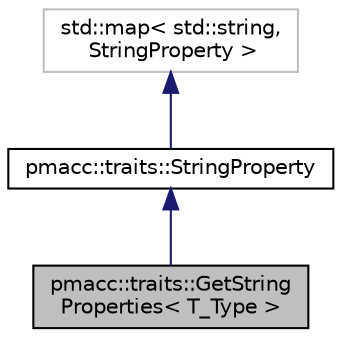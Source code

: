 digraph "pmacc::traits::GetStringProperties&lt; T_Type &gt;"
{
 // LATEX_PDF_SIZE
  edge [fontname="Helvetica",fontsize="10",labelfontname="Helvetica",labelfontsize="10"];
  node [fontname="Helvetica",fontsize="10",shape=record];
  Node1 [label="pmacc::traits::GetString\lProperties\< T_Type \>",height=0.2,width=0.4,color="black", fillcolor="grey75", style="filled", fontcolor="black",tooltip="get the properties of an object"];
  Node2 -> Node1 [dir="back",color="midnightblue",fontsize="10",style="solid",fontname="Helvetica"];
  Node2 [label="pmacc::traits::StringProperty",height=0.2,width=0.4,color="black", fillcolor="white", style="filled",URL="$structpmacc_1_1traits_1_1_string_property.html",tooltip="a property with sub properties"];
  Node3 -> Node2 [dir="back",color="midnightblue",fontsize="10",style="solid",fontname="Helvetica"];
  Node3 [label="std::map\< std::string,\l StringProperty \>",height=0.2,width=0.4,color="grey75", fillcolor="white", style="filled",tooltip=" "];
}
